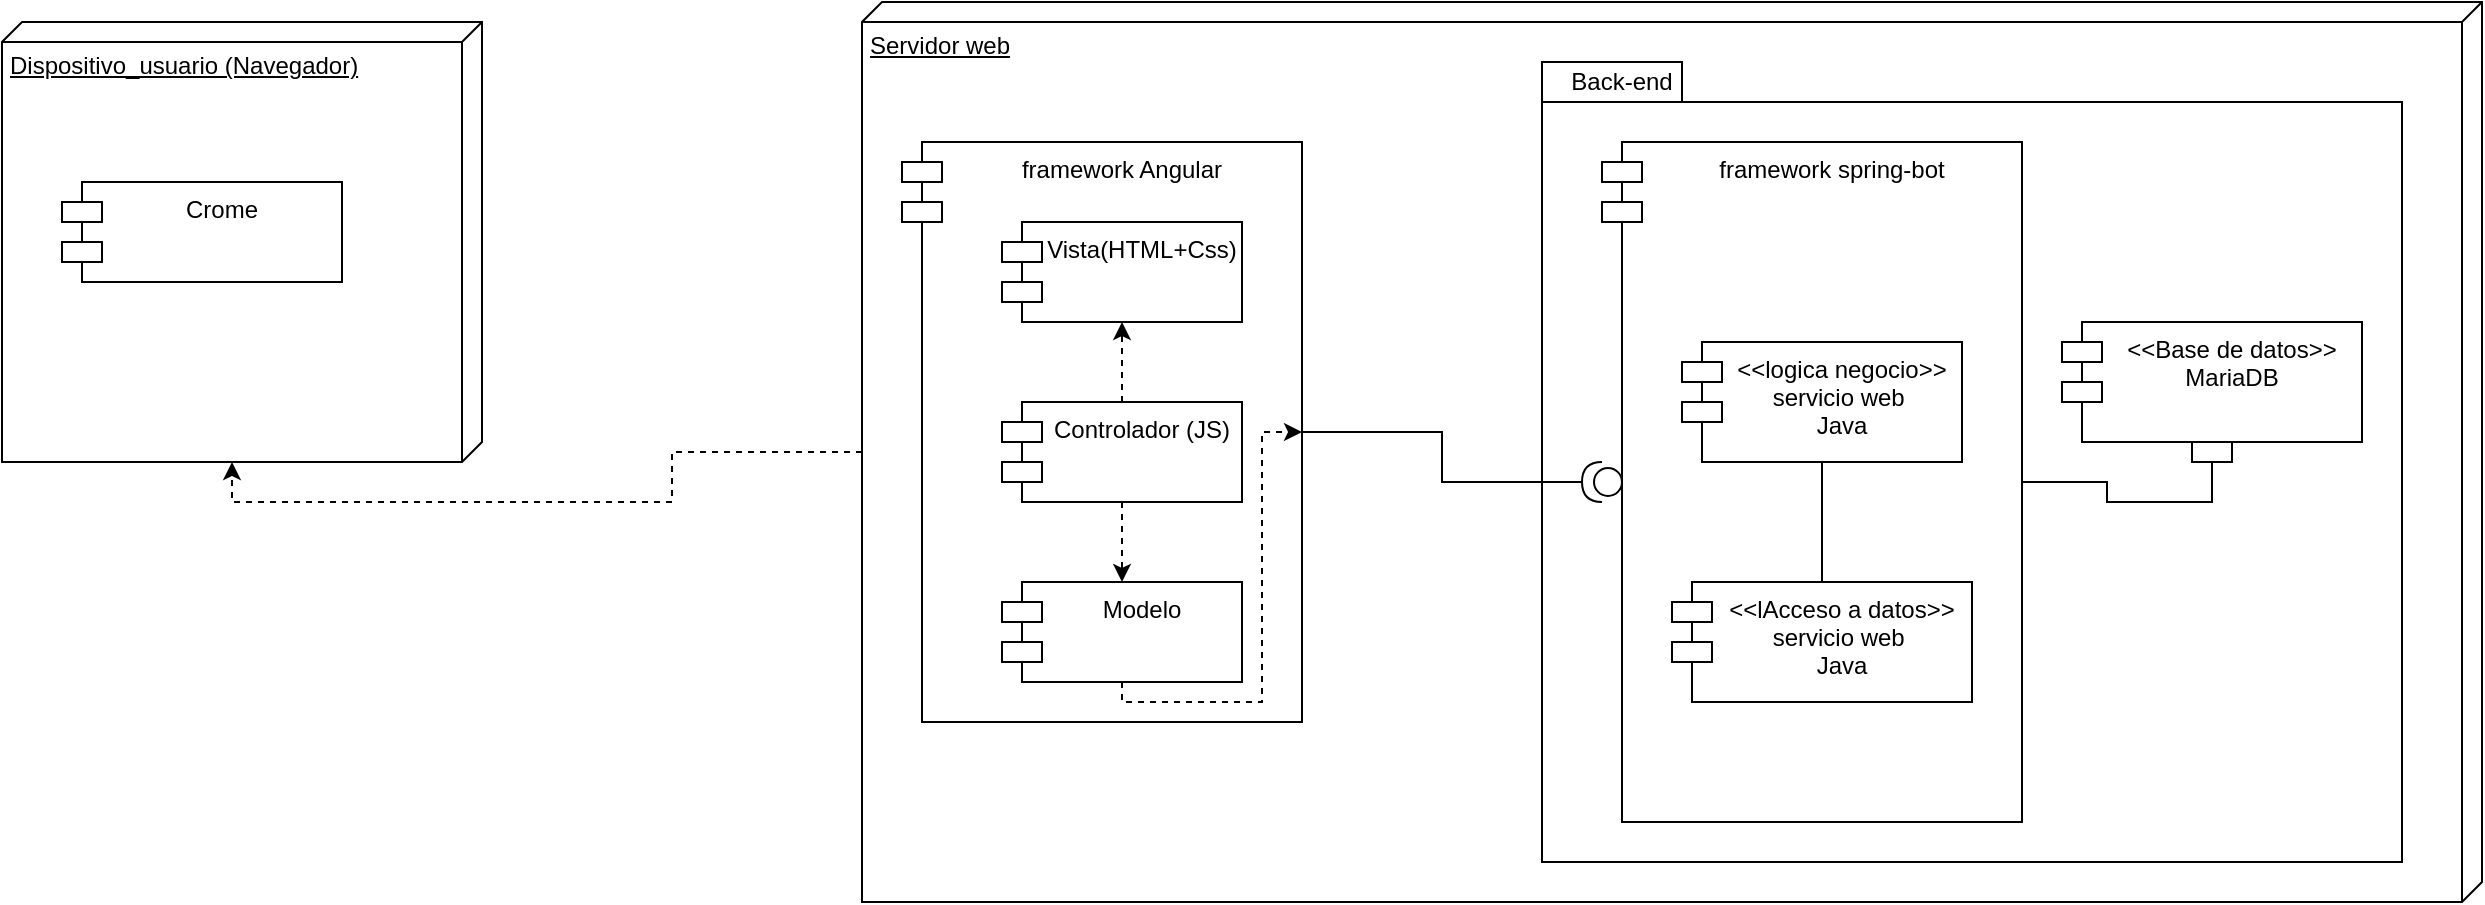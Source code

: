 <mxfile>
    <diagram id="FexUDPZeQcoHBGsE7B4A" name="arquitectura">
        <mxGraphModel dx="724" dy="562" grid="1" gridSize="10" guides="1" tooltips="1" connect="1" arrows="1" fold="1" page="1" pageScale="1" pageWidth="827" pageHeight="1169" math="0" shadow="0">
            <root>
                <mxCell id="0"/>
                <mxCell id="1" parent="0"/>
                <mxCell id="4" value="Dispositivo_usuario (Navegador)" style="verticalAlign=top;align=left;spacingTop=8;spacingLeft=2;spacingRight=12;shape=cube;size=10;direction=south;fontStyle=4;html=1;" parent="1" vertex="1">
                    <mxGeometry x="120" y="120" width="240" height="220" as="geometry"/>
                </mxCell>
                <mxCell id="6" value="Crome" style="shape=module;align=left;spacingLeft=20;align=center;verticalAlign=top;" parent="1" vertex="1">
                    <mxGeometry x="150" y="200" width="140" height="50" as="geometry"/>
                </mxCell>
                <mxCell id="22" style="edgeStyle=orthogonalEdgeStyle;rounded=0;orthogonalLoop=1;jettySize=auto;html=1;entryX=0;entryY=0;entryDx=220;entryDy=125;entryPerimeter=0;dashed=1;" parent="1" source="7" target="4" edge="1">
                    <mxGeometry relative="1" as="geometry"/>
                </mxCell>
                <mxCell id="7" value="Servidor web" style="verticalAlign=top;align=left;spacingTop=8;spacingLeft=2;spacingRight=12;shape=cube;size=10;direction=south;fontStyle=4;html=1;" parent="1" vertex="1">
                    <mxGeometry x="550" y="110" width="810" height="450" as="geometry"/>
                </mxCell>
                <mxCell id="8" value="framework Angular" style="shape=module;align=left;spacingLeft=20;align=center;verticalAlign=top;" parent="1" vertex="1">
                    <mxGeometry x="570" y="180" width="200" height="290" as="geometry"/>
                </mxCell>
                <mxCell id="10" value="Vista(HTML+Css)" style="shape=module;align=left;spacingLeft=20;align=center;verticalAlign=top;" parent="1" vertex="1">
                    <mxGeometry x="620" y="220" width="120" height="50" as="geometry"/>
                </mxCell>
                <mxCell id="14" style="edgeStyle=orthogonalEdgeStyle;rounded=0;orthogonalLoop=1;jettySize=auto;html=1;dashed=1;" parent="1" source="12" target="10" edge="1">
                    <mxGeometry relative="1" as="geometry"/>
                </mxCell>
                <mxCell id="15" style="edgeStyle=orthogonalEdgeStyle;rounded=0;orthogonalLoop=1;jettySize=auto;html=1;dashed=1;" parent="1" source="12" target="13" edge="1">
                    <mxGeometry relative="1" as="geometry"/>
                </mxCell>
                <mxCell id="12" value="Controlador (JS)" style="shape=module;align=left;spacingLeft=20;align=center;verticalAlign=top;" parent="1" vertex="1">
                    <mxGeometry x="620" y="310" width="120" height="50" as="geometry"/>
                </mxCell>
                <mxCell id="23" style="edgeStyle=orthogonalEdgeStyle;rounded=0;orthogonalLoop=1;jettySize=auto;html=1;entryX=1;entryY=0.5;entryDx=0;entryDy=0;dashed=1;" parent="1" source="13" target="8" edge="1">
                    <mxGeometry relative="1" as="geometry">
                        <Array as="points">
                            <mxPoint x="680" y="460"/>
                            <mxPoint x="750" y="460"/>
                            <mxPoint x="750" y="325"/>
                        </Array>
                    </mxGeometry>
                </mxCell>
                <mxCell id="13" value="Modelo" style="shape=module;align=left;spacingLeft=20;align=center;verticalAlign=top;" parent="1" vertex="1">
                    <mxGeometry x="620" y="400" width="120" height="50" as="geometry"/>
                </mxCell>
                <mxCell id="16" value="" style="shape=folder;fontStyle=1;spacingTop=10;tabWidth=70;tabHeight=20;tabPosition=left;html=1;" parent="1" vertex="1">
                    <mxGeometry x="890" y="140" width="430" height="400" as="geometry"/>
                </mxCell>
                <mxCell id="17" value="Back-end" style="text;html=1;strokeColor=none;fillColor=none;align=center;verticalAlign=middle;whiteSpace=wrap;rounded=0;" parent="1" vertex="1">
                    <mxGeometry x="890" y="140" width="80" height="20" as="geometry"/>
                </mxCell>
                <mxCell id="28" style="edgeStyle=orthogonalEdgeStyle;rounded=0;orthogonalLoop=1;jettySize=auto;html=1;entryX=0.5;entryY=1;entryDx=0;entryDy=0;endArrow=none;endFill=0;" edge="1" parent="1" source="29" target="21">
                    <mxGeometry relative="1" as="geometry"/>
                </mxCell>
                <mxCell id="18" value="framework spring-bot" style="shape=module;align=left;spacingLeft=20;align=center;verticalAlign=top;" parent="1" vertex="1">
                    <mxGeometry x="920" y="180" width="210" height="340" as="geometry"/>
                </mxCell>
                <mxCell id="27" style="edgeStyle=orthogonalEdgeStyle;rounded=0;orthogonalLoop=1;jettySize=auto;html=1;endArrow=none;endFill=0;" edge="1" parent="1" source="19" target="20">
                    <mxGeometry relative="1" as="geometry"/>
                </mxCell>
                <mxCell id="19" value="&lt;&lt;logica negocio&gt;&gt;&#10;servicio web &#10;Java&#10;" style="shape=module;align=left;spacingLeft=20;align=center;verticalAlign=top;" parent="1" vertex="1">
                    <mxGeometry x="960" y="280" width="140" height="60" as="geometry"/>
                </mxCell>
                <mxCell id="20" value="&lt;&lt;lAcceso a datos&gt;&gt;&#10;servicio web &#10;Java&#10;" style="shape=module;align=left;spacingLeft=20;align=center;verticalAlign=top;" parent="1" vertex="1">
                    <mxGeometry x="955" y="400" width="150" height="60" as="geometry"/>
                </mxCell>
                <mxCell id="21" value="&lt;&lt;Base de datos&gt;&gt;&#10;MariaDB" style="shape=module;align=left;spacingLeft=20;align=center;verticalAlign=top;" parent="1" vertex="1">
                    <mxGeometry x="1150" y="270" width="150" height="60" as="geometry"/>
                </mxCell>
                <mxCell id="24" style="edgeStyle=orthogonalEdgeStyle;rounded=0;orthogonalLoop=1;jettySize=auto;html=1;entryX=1;entryY=0.5;entryDx=0;entryDy=0;entryPerimeter=0;endArrow=none;endFill=0;" edge="1" parent="1" source="8" target="25">
                    <mxGeometry relative="1" as="geometry">
                        <mxPoint x="870" y="360" as="targetPoint"/>
                    </mxGeometry>
                </mxCell>
                <mxCell id="25" value="" style="shape=providedRequiredInterface;html=1;verticalLabelPosition=bottom;rotation=-180;" vertex="1" parent="1">
                    <mxGeometry x="910" y="340" width="20" height="20" as="geometry"/>
                </mxCell>
                <mxCell id="29" value="" style="rounded=0;whiteSpace=wrap;html=1;" vertex="1" parent="1">
                    <mxGeometry x="1215" y="330" width="20" height="10" as="geometry"/>
                </mxCell>
                <mxCell id="30" style="edgeStyle=orthogonalEdgeStyle;rounded=0;orthogonalLoop=1;jettySize=auto;html=1;entryX=0.5;entryY=1;entryDx=0;entryDy=0;endArrow=none;endFill=0;" edge="1" parent="1" source="18" target="29">
                    <mxGeometry relative="1" as="geometry">
                        <mxPoint x="1130" y="350.0" as="sourcePoint"/>
                        <mxPoint x="1225" y="330.0" as="targetPoint"/>
                    </mxGeometry>
                </mxCell>
            </root>
        </mxGraphModel>
    </diagram>
</mxfile>